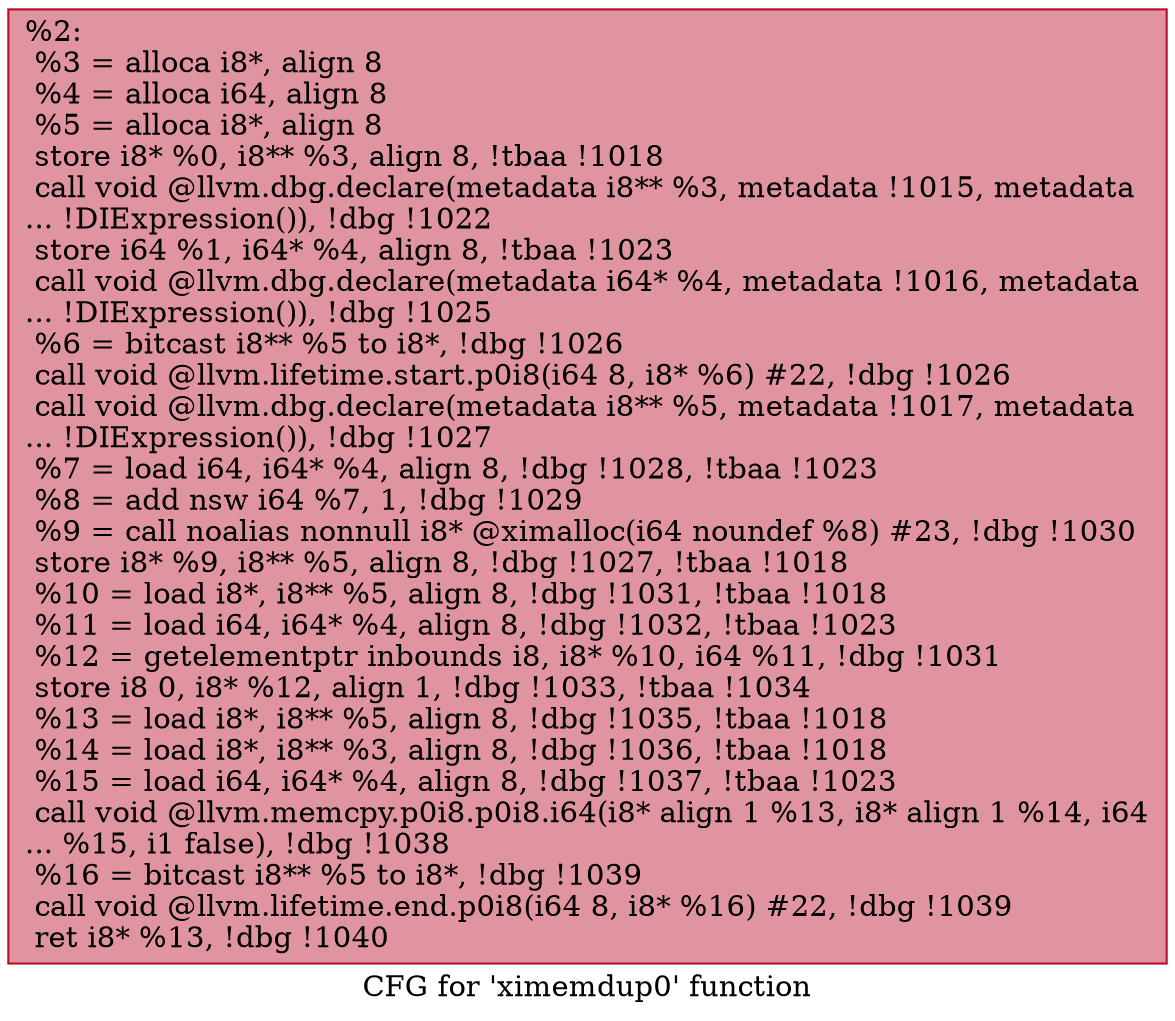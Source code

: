 digraph "CFG for 'ximemdup0' function" {
	label="CFG for 'ximemdup0' function";

	Node0x1f6aef0 [shape=record,color="#b70d28ff", style=filled, fillcolor="#b70d2870",label="{%2:\l  %3 = alloca i8*, align 8\l  %4 = alloca i64, align 8\l  %5 = alloca i8*, align 8\l  store i8* %0, i8** %3, align 8, !tbaa !1018\l  call void @llvm.dbg.declare(metadata i8** %3, metadata !1015, metadata\l... !DIExpression()), !dbg !1022\l  store i64 %1, i64* %4, align 8, !tbaa !1023\l  call void @llvm.dbg.declare(metadata i64* %4, metadata !1016, metadata\l... !DIExpression()), !dbg !1025\l  %6 = bitcast i8** %5 to i8*, !dbg !1026\l  call void @llvm.lifetime.start.p0i8(i64 8, i8* %6) #22, !dbg !1026\l  call void @llvm.dbg.declare(metadata i8** %5, metadata !1017, metadata\l... !DIExpression()), !dbg !1027\l  %7 = load i64, i64* %4, align 8, !dbg !1028, !tbaa !1023\l  %8 = add nsw i64 %7, 1, !dbg !1029\l  %9 = call noalias nonnull i8* @ximalloc(i64 noundef %8) #23, !dbg !1030\l  store i8* %9, i8** %5, align 8, !dbg !1027, !tbaa !1018\l  %10 = load i8*, i8** %5, align 8, !dbg !1031, !tbaa !1018\l  %11 = load i64, i64* %4, align 8, !dbg !1032, !tbaa !1023\l  %12 = getelementptr inbounds i8, i8* %10, i64 %11, !dbg !1031\l  store i8 0, i8* %12, align 1, !dbg !1033, !tbaa !1034\l  %13 = load i8*, i8** %5, align 8, !dbg !1035, !tbaa !1018\l  %14 = load i8*, i8** %3, align 8, !dbg !1036, !tbaa !1018\l  %15 = load i64, i64* %4, align 8, !dbg !1037, !tbaa !1023\l  call void @llvm.memcpy.p0i8.p0i8.i64(i8* align 1 %13, i8* align 1 %14, i64\l... %15, i1 false), !dbg !1038\l  %16 = bitcast i8** %5 to i8*, !dbg !1039\l  call void @llvm.lifetime.end.p0i8(i64 8, i8* %16) #22, !dbg !1039\l  ret i8* %13, !dbg !1040\l}"];
}
